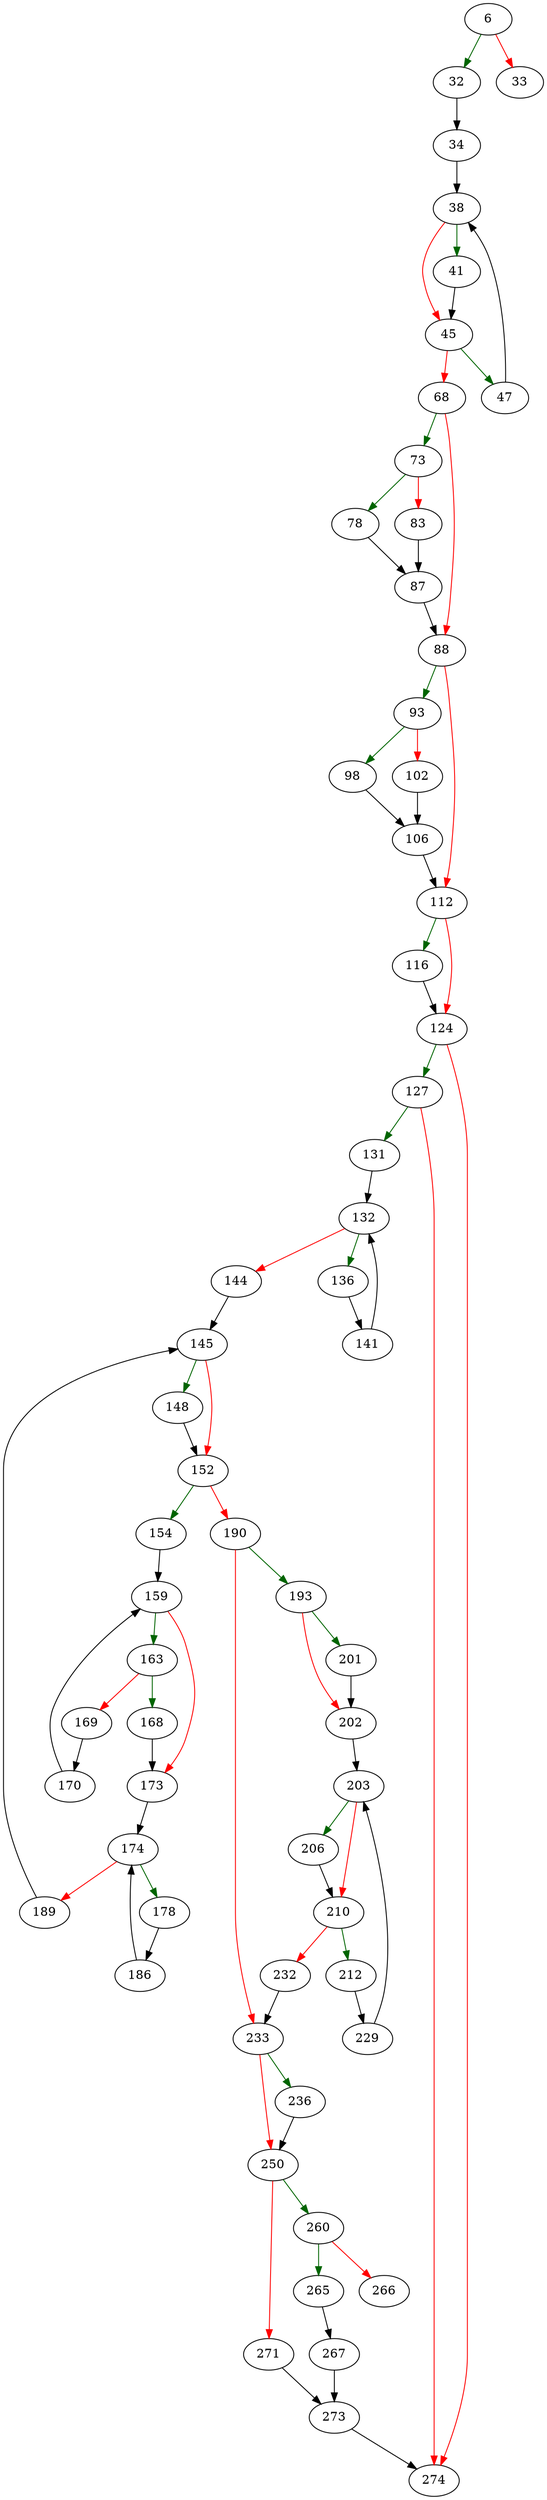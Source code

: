 strict digraph "idxPopulateOneStat1" {
	// Node definitions.
	6 [entry=true];
	32;
	33;
	34;
	38;
	41;
	45;
	47;
	68;
	73;
	88;
	78;
	83;
	87;
	93;
	112;
	98;
	102;
	106;
	116;
	124;
	127;
	274;
	131;
	132;
	136;
	144;
	141;
	145;
	148;
	152;
	154;
	190;
	159;
	163;
	173;
	168;
	169;
	170;
	174;
	178;
	189;
	186;
	193;
	233;
	201;
	202;
	203;
	206;
	210;
	212;
	232;
	229;
	236;
	250;
	260;
	271;
	265;
	266;
	267;
	273;

	// Edge definitions.
	6 -> 32 [
		color=darkgreen
		cond=true
	];
	6 -> 33 [
		color=red
		cond=false
	];
	32 -> 34;
	34 -> 38;
	38 -> 41 [
		color=darkgreen
		cond=true
	];
	38 -> 45 [
		color=red
		cond=false
	];
	41 -> 45;
	45 -> 47 [
		color=darkgreen
		cond=true
	];
	45 -> 68 [
		color=red
		cond=false
	];
	47 -> 38;
	68 -> 73 [
		color=darkgreen
		cond=true
	];
	68 -> 88 [
		color=red
		cond=false
	];
	73 -> 78 [
		color=darkgreen
		cond=true
	];
	73 -> 83 [
		color=red
		cond=false
	];
	88 -> 93 [
		color=darkgreen
		cond=true
	];
	88 -> 112 [
		color=red
		cond=false
	];
	78 -> 87;
	83 -> 87;
	87 -> 88;
	93 -> 98 [
		color=darkgreen
		cond=true
	];
	93 -> 102 [
		color=red
		cond=false
	];
	112 -> 116 [
		color=darkgreen
		cond=true
	];
	112 -> 124 [
		color=red
		cond=false
	];
	98 -> 106;
	102 -> 106;
	106 -> 112;
	116 -> 124;
	124 -> 127 [
		color=darkgreen
		cond=true
	];
	124 -> 274 [
		color=red
		cond=false
	];
	127 -> 274 [
		color=red
		cond=false
	];
	127 -> 131 [
		color=darkgreen
		cond=true
	];
	131 -> 132;
	132 -> 136 [
		color=darkgreen
		cond=true
	];
	132 -> 144 [
		color=red
		cond=false
	];
	136 -> 141;
	144 -> 145;
	141 -> 132;
	145 -> 148 [
		color=darkgreen
		cond=true
	];
	145 -> 152 [
		color=red
		cond=false
	];
	148 -> 152;
	152 -> 154 [
		color=darkgreen
		cond=true
	];
	152 -> 190 [
		color=red
		cond=false
	];
	154 -> 159;
	190 -> 193 [
		color=darkgreen
		cond=true
	];
	190 -> 233 [
		color=red
		cond=false
	];
	159 -> 163 [
		color=darkgreen
		cond=true
	];
	159 -> 173 [
		color=red
		cond=false
	];
	163 -> 168 [
		color=darkgreen
		cond=true
	];
	163 -> 169 [
		color=red
		cond=false
	];
	173 -> 174;
	168 -> 173;
	169 -> 170;
	170 -> 159;
	174 -> 178 [
		color=darkgreen
		cond=true
	];
	174 -> 189 [
		color=red
		cond=false
	];
	178 -> 186;
	189 -> 145;
	186 -> 174;
	193 -> 201 [
		color=darkgreen
		cond=true
	];
	193 -> 202 [
		color=red
		cond=false
	];
	233 -> 236 [
		color=darkgreen
		cond=true
	];
	233 -> 250 [
		color=red
		cond=false
	];
	201 -> 202;
	202 -> 203;
	203 -> 206 [
		color=darkgreen
		cond=true
	];
	203 -> 210 [
		color=red
		cond=false
	];
	206 -> 210;
	210 -> 212 [
		color=darkgreen
		cond=true
	];
	210 -> 232 [
		color=red
		cond=false
	];
	212 -> 229;
	232 -> 233;
	229 -> 203;
	236 -> 250;
	250 -> 260 [
		color=darkgreen
		cond=true
	];
	250 -> 271 [
		color=red
		cond=false
	];
	260 -> 265 [
		color=darkgreen
		cond=true
	];
	260 -> 266 [
		color=red
		cond=false
	];
	271 -> 273;
	265 -> 267;
	267 -> 273;
	273 -> 274;
}